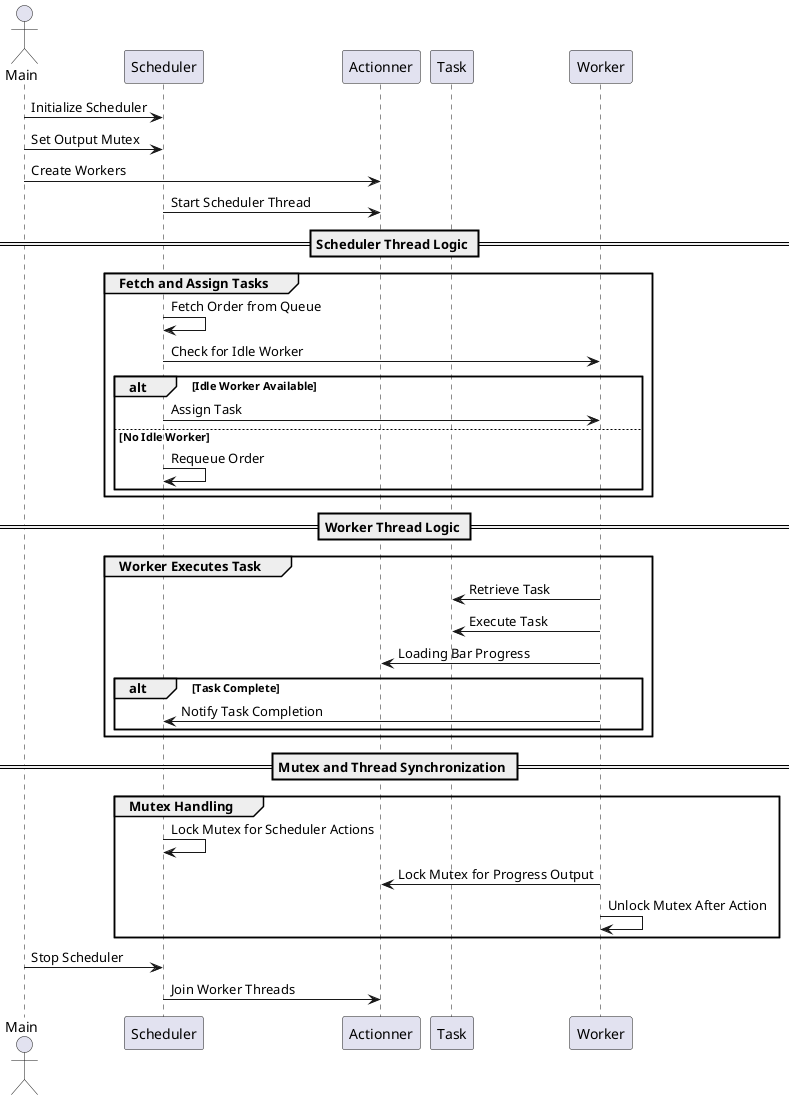 @startuml
actor Main
participant "Scheduler" as S
participant "Actionner" as A
participant "Task" as T
participant "Worker" as W

Main -> S: Initialize Scheduler
Main -> S: Set Output Mutex
Main -> A: Create Workers
S -> A: Start Scheduler Thread

== Scheduler Thread Logic ==
group Fetch and Assign Tasks
    S -> S: Fetch Order from Queue
    S -> W: Check for Idle Worker
    alt Idle Worker Available
        S -> W: Assign Task
    else No Idle Worker
        S -> S: Requeue Order
    end
end

== Worker Thread Logic ==
group Worker Executes Task
    W -> T: Retrieve Task
    W -> T: Execute Task
    W -> A: Loading Bar Progress
    alt Task Complete
        W -> S: Notify Task Completion
    end
end

== Mutex and Thread Synchronization ==
group Mutex Handling
    S -> S: Lock Mutex for Scheduler Actions
    W -> A: Lock Mutex for Progress Output
    W -> W: Unlock Mutex After Action
end

Main -> S: Stop Scheduler
S -> A: Join Worker Threads
@enduml
